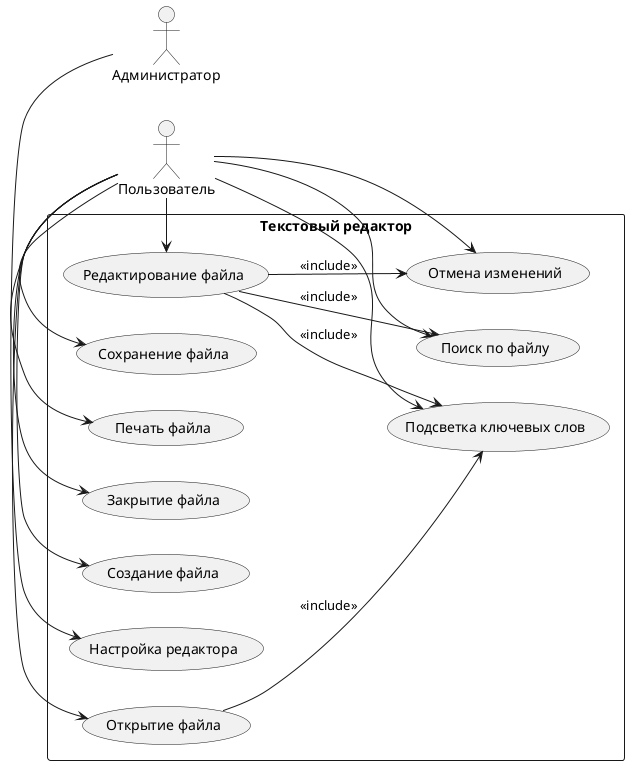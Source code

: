 @startuml
!define RECTANGLE class
left to right direction
skinparam packageStyle rect

actor User as "Пользователь"
actor Admin as "Администратор"

rectangle "Текстовый редактор" {
    usecase "Создание файла" as UC1
    usecase "Редактирование файла" as UC2
    usecase "Сохранение файла" as UC3
    usecase "Открытие файла" as UC4
    usecase "Печать файла" as UC5
    usecase "Подсветка ключевых слов" as UC6
    usecase "Настройка редактора" as UC7
    usecase "Поиск по файлу" as UC8
    usecase "Закрытие файла" as UC9
    usecase "Отмена изменений" as UC10
}

User -> UC1
User -> UC2
User -> UC3
User -> UC4
User -> UC5
User -> UC6
User -> UC8
User -> UC9
User -> UC10
Admin -> UC7

UC2 --> UC6 : <<include>>
UC4 --> UC6 : <<include>>
UC2 --> UC8 : <<include>>
UC2 --> UC10 : <<include>>
@enduml